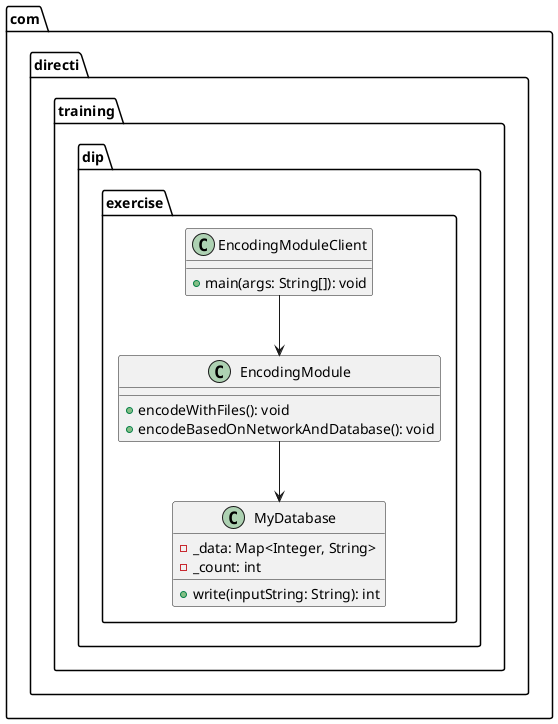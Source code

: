 @startuml

package "com.directi.training.dip.exercise" {
    class EncodingModule {
        + encodeWithFiles(): void
        + encodeBasedOnNetworkAndDatabase(): void
    }

    class EncodingModuleClient {
        + main(args: String[]): void
    }

    class MyDatabase {
        - _data: Map<Integer, String>
        - _count: int
        + write(inputString: String): int
    }
}

EncodingModule --> MyDatabase
EncodingModuleClient --> EncodingModule

@enduml
